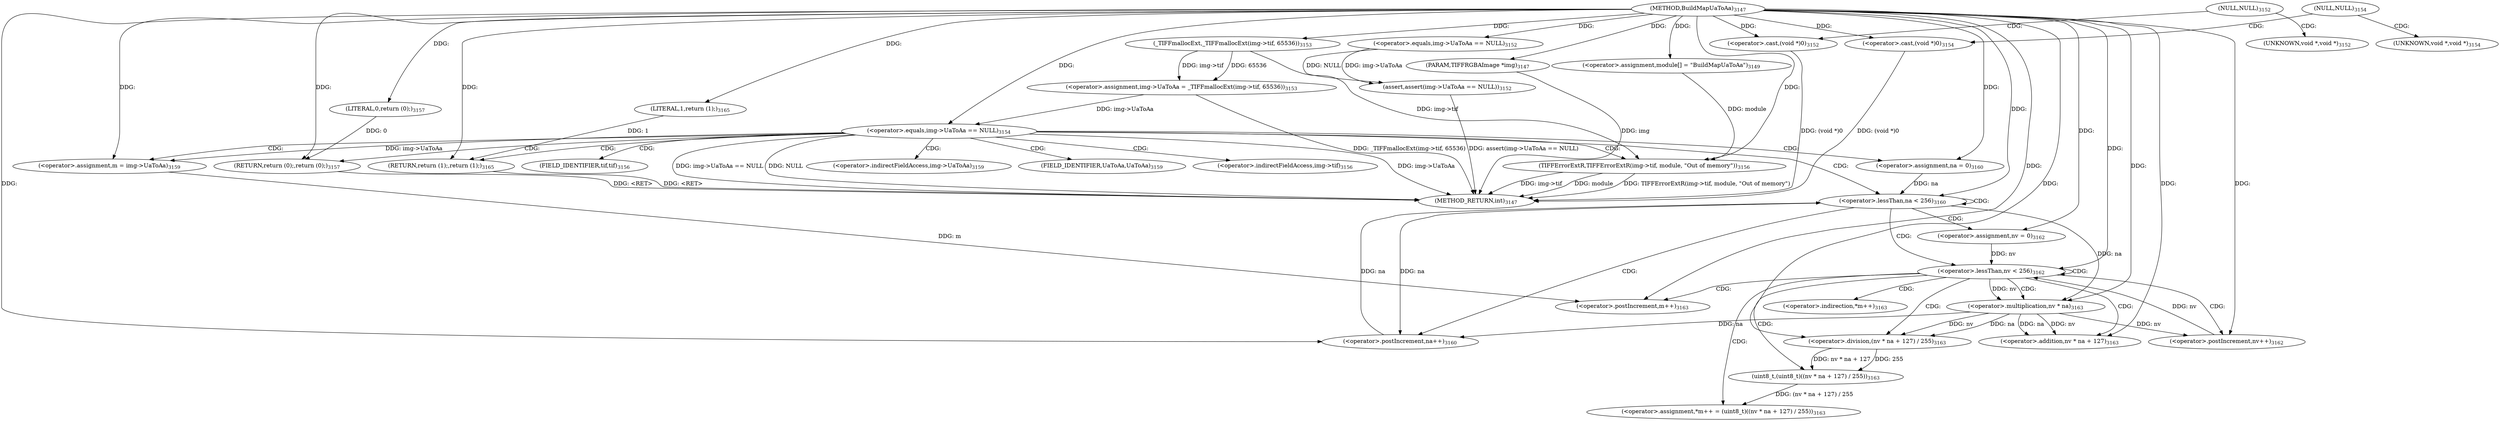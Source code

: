 digraph "BuildMapUaToAa" {  
"62891" [label = <(METHOD,BuildMapUaToAa)<SUB>3147</SUB>> ]
"62979" [label = <(METHOD_RETURN,int)<SUB>3147</SUB>> ]
"62892" [label = <(PARAM,TIFFRGBAImage *img)<SUB>3147</SUB>> ]
"62895" [label = <(&lt;operator&gt;.assignment,module[] = &quot;BuildMapUaToAa&quot;)<SUB>3149</SUB>> ]
"62901" [label = <(assert,assert(img-&gt;UaToAa == NULL))<SUB>3152</SUB>> ]
"62911" [label = <(&lt;operator&gt;.assignment,img-&gt;UaToAa = _TIFFmallocExt(img-&gt;tif, 65536))<SUB>3153</SUB>> ]
"62939" [label = <(&lt;operator&gt;.assignment,m = img-&gt;UaToAa)<SUB>3159</SUB>> ]
"62977" [label = <(RETURN,return (1);,return (1);)<SUB>3165</SUB>> ]
"62921" [label = <(&lt;operator&gt;.equals,img-&gt;UaToAa == NULL)<SUB>3154</SUB>> ]
"62949" [label = <(&lt;operator&gt;.lessThan,na &lt; 256)<SUB>3160</SUB>> ]
"62952" [label = <(&lt;operator&gt;.postIncrement,na++)<SUB>3160</SUB>> ]
"62978" [label = <(LITERAL,1,return (1);)<SUB>3165</SUB>> ]
"62902" [label = <(&lt;operator&gt;.equals,img-&gt;UaToAa == NULL)<SUB>3152</SUB>> ]
"62915" [label = <(_TIFFmallocExt,_TIFFmallocExt(img-&gt;tif, 65536))<SUB>3153</SUB>> ]
"62931" [label = <(TIFFErrorExtR,TIFFErrorExtR(img-&gt;tif, module, &quot;Out of memory&quot;))<SUB>3156</SUB>> ]
"62937" [label = <(RETURN,return (0);,return (0);)<SUB>3157</SUB>> ]
"62946" [label = <(&lt;operator&gt;.assignment,na = 0)<SUB>3160</SUB>> ]
"62938" [label = <(LITERAL,0,return (0);)<SUB>3157</SUB>> ]
"62960" [label = <(&lt;operator&gt;.lessThan,nv &lt; 256)<SUB>3162</SUB>> ]
"62963" [label = <(&lt;operator&gt;.postIncrement,nv++)<SUB>3162</SUB>> ]
"62965" [label = <(&lt;operator&gt;.assignment,*m++ = (uint8_t)((nv * na + 127) / 255))<SUB>3163</SUB>> ]
"62908" [label = <(&lt;operator&gt;.cast,(void *)0)<SUB>3152</SUB>> ]
"62927" [label = <(&lt;operator&gt;.cast,(void *)0)<SUB>3154</SUB>> ]
"62957" [label = <(&lt;operator&gt;.assignment,nv = 0)<SUB>3162</SUB>> ]
"62969" [label = <(uint8_t,(uint8_t)((nv * na + 127) / 255))<SUB>3163</SUB>> ]
"62967" [label = <(&lt;operator&gt;.postIncrement,m++)<SUB>3163</SUB>> ]
"62970" [label = <(&lt;operator&gt;.division,(nv * na + 127) / 255)<SUB>3163</SUB>> ]
"62971" [label = <(&lt;operator&gt;.addition,nv * na + 127)<SUB>3163</SUB>> ]
"62972" [label = <(&lt;operator&gt;.multiplication,nv * na)<SUB>3163</SUB>> ]
"62941" [label = <(&lt;operator&gt;.indirectFieldAccess,img-&gt;UaToAa)<SUB>3159</SUB>> ]
"62906" [label = <(NULL,NULL)<SUB>3152</SUB>> ]
"62925" [label = <(NULL,NULL)<SUB>3154</SUB>> ]
"62943" [label = <(FIELD_IDENTIFIER,UaToAa,UaToAa)<SUB>3159</SUB>> ]
"62932" [label = <(&lt;operator&gt;.indirectFieldAccess,img-&gt;tif)<SUB>3156</SUB>> ]
"62934" [label = <(FIELD_IDENTIFIER,tif,tif)<SUB>3156</SUB>> ]
"62966" [label = <(&lt;operator&gt;.indirection,*m++)<SUB>3163</SUB>> ]
"62909" [label = <(UNKNOWN,void *,void *)<SUB>3152</SUB>> ]
"62928" [label = <(UNKNOWN,void *,void *)<SUB>3154</SUB>> ]
  "62937" -> "62979"  [ label = "DDG: &lt;RET&gt;"] 
  "62977" -> "62979"  [ label = "DDG: &lt;RET&gt;"] 
  "62892" -> "62979"  [ label = "DDG: img"] 
  "62908" -> "62979"  [ label = "DDG: (void *)0"] 
  "62901" -> "62979"  [ label = "DDG: assert(img-&gt;UaToAa == NULL)"] 
  "62911" -> "62979"  [ label = "DDG: _TIFFmallocExt(img-&gt;tif, 65536)"] 
  "62921" -> "62979"  [ label = "DDG: img-&gt;UaToAa"] 
  "62921" -> "62979"  [ label = "DDG: NULL"] 
  "62927" -> "62979"  [ label = "DDG: (void *)0"] 
  "62921" -> "62979"  [ label = "DDG: img-&gt;UaToAa == NULL"] 
  "62931" -> "62979"  [ label = "DDG: img-&gt;tif"] 
  "62931" -> "62979"  [ label = "DDG: module"] 
  "62931" -> "62979"  [ label = "DDG: TIFFErrorExtR(img-&gt;tif, module, &quot;Out of memory&quot;)"] 
  "62891" -> "62892"  [ label = "DDG: "] 
  "62891" -> "62895"  [ label = "DDG: "] 
  "62915" -> "62911"  [ label = "DDG: img-&gt;tif"] 
  "62915" -> "62911"  [ label = "DDG: 65536"] 
  "62921" -> "62939"  [ label = "DDG: img-&gt;UaToAa"] 
  "62978" -> "62977"  [ label = "DDG: 1"] 
  "62891" -> "62977"  [ label = "DDG: "] 
  "62902" -> "62901"  [ label = "DDG: img-&gt;UaToAa"] 
  "62902" -> "62901"  [ label = "DDG: NULL"] 
  "62891" -> "62939"  [ label = "DDG: "] 
  "62891" -> "62978"  [ label = "DDG: "] 
  "62891" -> "62902"  [ label = "DDG: "] 
  "62891" -> "62915"  [ label = "DDG: "] 
  "62911" -> "62921"  [ label = "DDG: img-&gt;UaToAa"] 
  "62891" -> "62921"  [ label = "DDG: "] 
  "62938" -> "62937"  [ label = "DDG: 0"] 
  "62891" -> "62937"  [ label = "DDG: "] 
  "62891" -> "62946"  [ label = "DDG: "] 
  "62946" -> "62949"  [ label = "DDG: na"] 
  "62952" -> "62949"  [ label = "DDG: na"] 
  "62891" -> "62949"  [ label = "DDG: "] 
  "62949" -> "62952"  [ label = "DDG: na"] 
  "62972" -> "62952"  [ label = "DDG: na"] 
  "62891" -> "62952"  [ label = "DDG: "] 
  "62915" -> "62931"  [ label = "DDG: img-&gt;tif"] 
  "62895" -> "62931"  [ label = "DDG: module"] 
  "62891" -> "62931"  [ label = "DDG: "] 
  "62891" -> "62938"  [ label = "DDG: "] 
  "62969" -> "62965"  [ label = "DDG: (nv * na + 127) / 255"] 
  "62891" -> "62908"  [ label = "DDG: "] 
  "62891" -> "62927"  [ label = "DDG: "] 
  "62891" -> "62957"  [ label = "DDG: "] 
  "62957" -> "62960"  [ label = "DDG: nv"] 
  "62963" -> "62960"  [ label = "DDG: nv"] 
  "62891" -> "62960"  [ label = "DDG: "] 
  "62972" -> "62963"  [ label = "DDG: nv"] 
  "62891" -> "62963"  [ label = "DDG: "] 
  "62970" -> "62969"  [ label = "DDG: nv * na + 127"] 
  "62970" -> "62969"  [ label = "DDG: 255"] 
  "62939" -> "62967"  [ label = "DDG: m"] 
  "62891" -> "62967"  [ label = "DDG: "] 
  "62972" -> "62970"  [ label = "DDG: nv"] 
  "62972" -> "62970"  [ label = "DDG: na"] 
  "62891" -> "62970"  [ label = "DDG: "] 
  "62972" -> "62971"  [ label = "DDG: nv"] 
  "62972" -> "62971"  [ label = "DDG: na"] 
  "62891" -> "62971"  [ label = "DDG: "] 
  "62960" -> "62972"  [ label = "DDG: nv"] 
  "62891" -> "62972"  [ label = "DDG: "] 
  "62949" -> "62972"  [ label = "DDG: na"] 
  "62921" -> "62946"  [ label = "CDG: "] 
  "62921" -> "62937"  [ label = "CDG: "] 
  "62921" -> "62977"  [ label = "CDG: "] 
  "62921" -> "62934"  [ label = "CDG: "] 
  "62921" -> "62943"  [ label = "CDG: "] 
  "62921" -> "62949"  [ label = "CDG: "] 
  "62921" -> "62931"  [ label = "CDG: "] 
  "62921" -> "62941"  [ label = "CDG: "] 
  "62921" -> "62932"  [ label = "CDG: "] 
  "62921" -> "62939"  [ label = "CDG: "] 
  "62949" -> "62949"  [ label = "CDG: "] 
  "62949" -> "62960"  [ label = "CDG: "] 
  "62949" -> "62957"  [ label = "CDG: "] 
  "62949" -> "62952"  [ label = "CDG: "] 
  "62906" -> "62908"  [ label = "CDG: "] 
  "62906" -> "62909"  [ label = "CDG: "] 
  "62925" -> "62928"  [ label = "CDG: "] 
  "62925" -> "62927"  [ label = "CDG: "] 
  "62960" -> "62972"  [ label = "CDG: "] 
  "62960" -> "62967"  [ label = "CDG: "] 
  "62960" -> "62966"  [ label = "CDG: "] 
  "62960" -> "62960"  [ label = "CDG: "] 
  "62960" -> "62963"  [ label = "CDG: "] 
  "62960" -> "62965"  [ label = "CDG: "] 
  "62960" -> "62971"  [ label = "CDG: "] 
  "62960" -> "62969"  [ label = "CDG: "] 
  "62960" -> "62970"  [ label = "CDG: "] 
}
